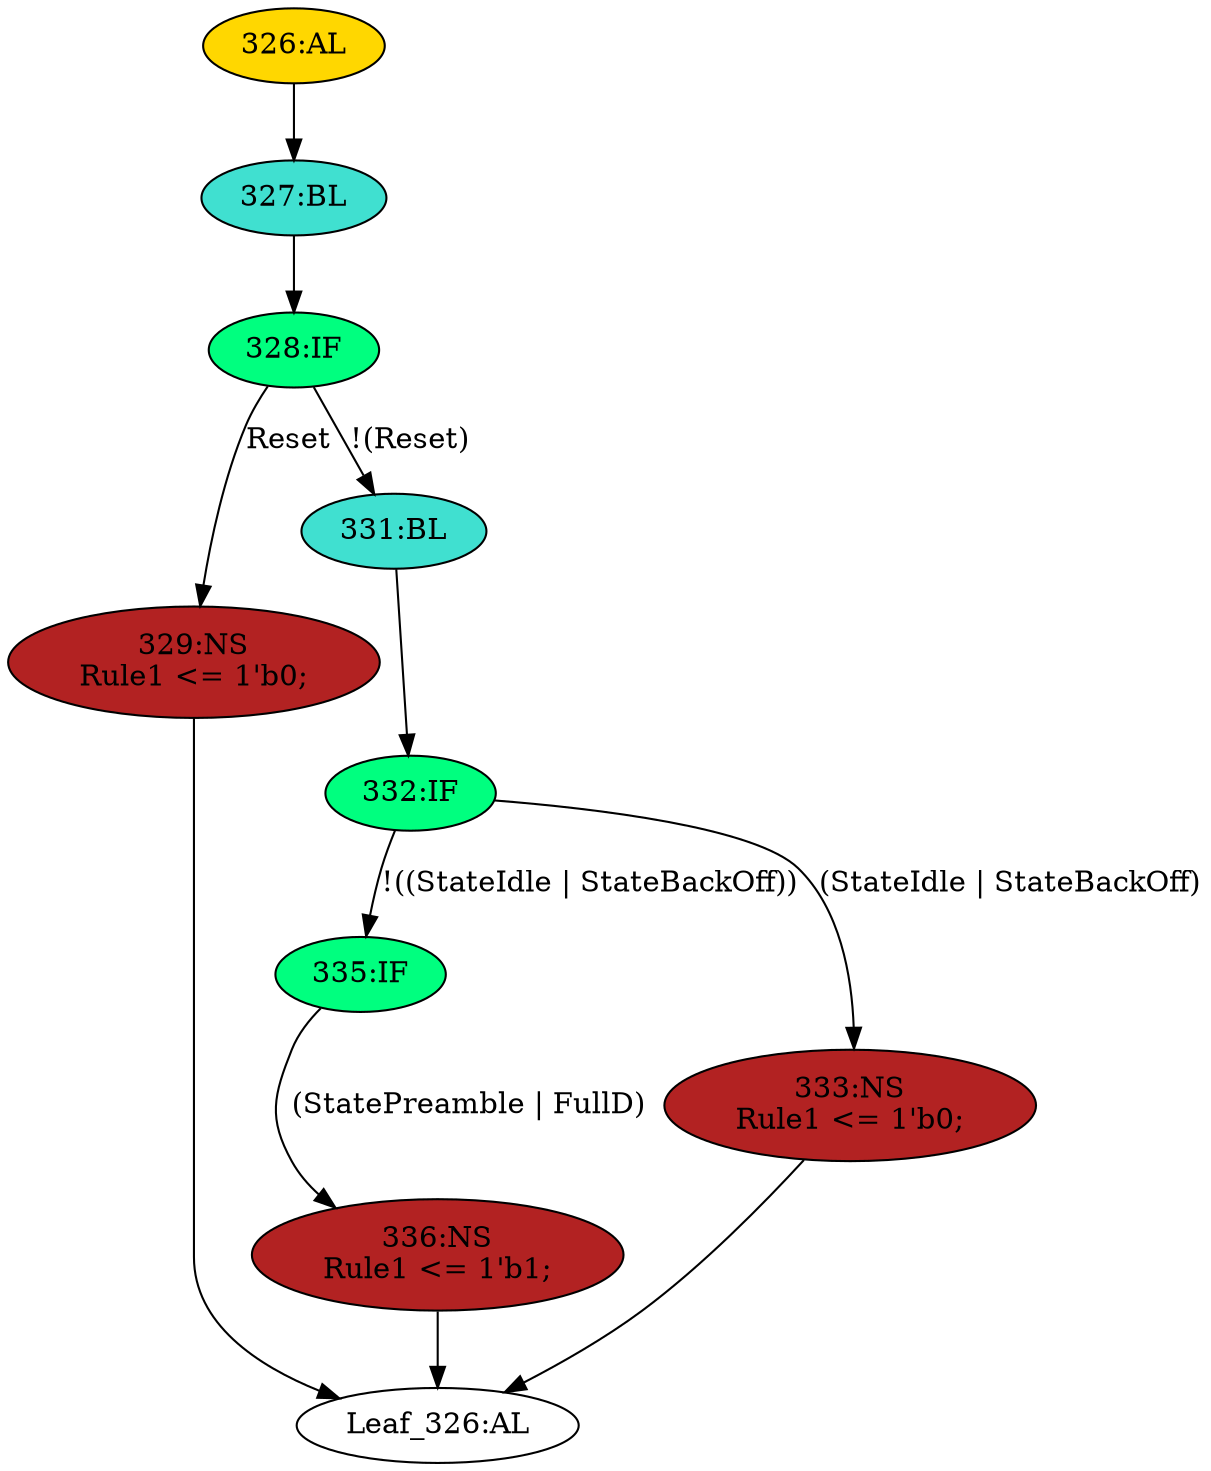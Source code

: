 strict digraph "" {
	node [label="\N"];
	"Leaf_326:AL"	 [def_var="['Rule1']",
		label="Leaf_326:AL"];
	"335:IF"	 [ast="<pyverilog.vparser.ast.IfStatement object at 0x7ff80673ea50>",
		fillcolor=springgreen,
		label="335:IF",
		statements="[]",
		style=filled,
		typ=IfStatement];
	"336:NS"	 [ast="<pyverilog.vparser.ast.NonblockingSubstitution object at 0x7ff80673eb50>",
		fillcolor=firebrick,
		label="336:NS
Rule1 <= 1'b1;",
		statements="[<pyverilog.vparser.ast.NonblockingSubstitution object at 0x7ff80673eb50>]",
		style=filled,
		typ=NonblockingSubstitution];
	"335:IF" -> "336:NS"	 [cond="['StatePreamble', 'FullD']",
		label="(StatePreamble | FullD)",
		lineno=335];
	"336:NS" -> "Leaf_326:AL"	 [cond="[]",
		lineno=None];
	"328:IF"	 [ast="<pyverilog.vparser.ast.IfStatement object at 0x7ff826da4150>",
		fillcolor=springgreen,
		label="328:IF",
		statements="[]",
		style=filled,
		typ=IfStatement];
	"329:NS"	 [ast="<pyverilog.vparser.ast.NonblockingSubstitution object at 0x7ff826da4450>",
		fillcolor=firebrick,
		label="329:NS
Rule1 <= 1'b0;",
		statements="[<pyverilog.vparser.ast.NonblockingSubstitution object at 0x7ff826da4450>]",
		style=filled,
		typ=NonblockingSubstitution];
	"328:IF" -> "329:NS"	 [cond="['Reset']",
		label=Reset,
		lineno=328];
	"331:BL"	 [ast="<pyverilog.vparser.ast.Block object at 0x7ff826da4190>",
		fillcolor=turquoise,
		label="331:BL",
		statements="[]",
		style=filled,
		typ=Block];
	"328:IF" -> "331:BL"	 [cond="['Reset']",
		label="!(Reset)",
		lineno=328];
	"327:BL"	 [ast="<pyverilog.vparser.ast.Block object at 0x7ff826da45d0>",
		fillcolor=turquoise,
		label="327:BL",
		statements="[]",
		style=filled,
		typ=Block];
	"327:BL" -> "328:IF"	 [cond="[]",
		lineno=None];
	"326:AL"	 [ast="<pyverilog.vparser.ast.Always object at 0x7ff826da4610>",
		clk_sens=False,
		fillcolor=gold,
		label="326:AL",
		sens="['MTxClk', 'Reset']",
		statements="[]",
		style=filled,
		typ=Always,
		use_var="['StateIdle', 'StateBackOff', 'Reset', 'FullD', 'StatePreamble']"];
	"326:AL" -> "327:BL"	 [cond="[]",
		lineno=None];
	"332:IF"	 [ast="<pyverilog.vparser.ast.IfStatement object at 0x7ff826da41d0>",
		fillcolor=springgreen,
		label="332:IF",
		statements="[]",
		style=filled,
		typ=IfStatement];
	"332:IF" -> "335:IF"	 [cond="['StateIdle', 'StateBackOff']",
		label="!((StateIdle | StateBackOff))",
		lineno=332];
	"333:NS"	 [ast="<pyverilog.vparser.ast.NonblockingSubstitution object at 0x7ff826da4210>",
		fillcolor=firebrick,
		label="333:NS
Rule1 <= 1'b0;",
		statements="[<pyverilog.vparser.ast.NonblockingSubstitution object at 0x7ff826da4210>]",
		style=filled,
		typ=NonblockingSubstitution];
	"332:IF" -> "333:NS"	 [cond="['StateIdle', 'StateBackOff']",
		label="(StateIdle | StateBackOff)",
		lineno=332];
	"329:NS" -> "Leaf_326:AL"	 [cond="[]",
		lineno=None];
	"333:NS" -> "Leaf_326:AL"	 [cond="[]",
		lineno=None];
	"331:BL" -> "332:IF"	 [cond="[]",
		lineno=None];
}
